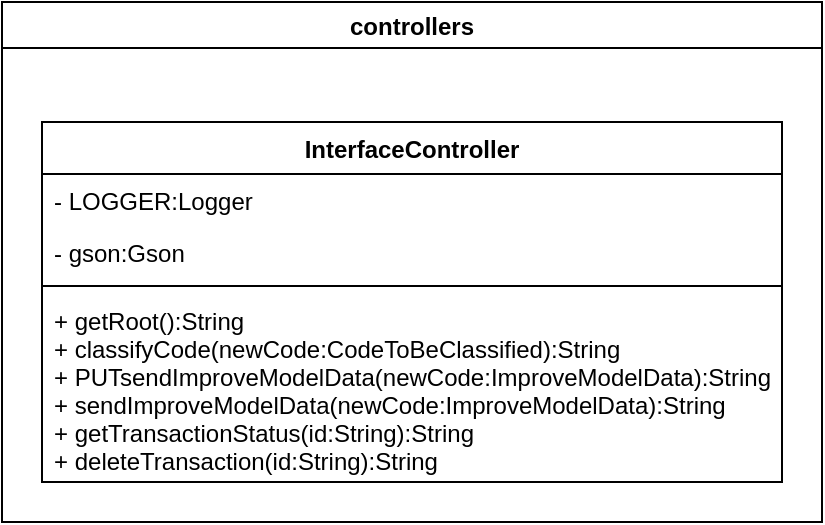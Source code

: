 <mxfile version="15.6.3" type="github">
  <diagram id="Hn6ZXTN4Zp_iwNabYg73" name="Page-1">
    <mxGraphModel dx="1422" dy="724" grid="1" gridSize="10" guides="1" tooltips="1" connect="1" arrows="1" fold="1" page="1" pageScale="1" pageWidth="850" pageHeight="1100" math="0" shadow="0">
      <root>
        <mxCell id="0" />
        <mxCell id="1" parent="0" />
        <mxCell id="F12BsqanBESnn4j_Z6M4-1" value="InterfaceController" style="swimlane;fontStyle=1;align=center;verticalAlign=top;childLayout=stackLayout;horizontal=1;startSize=26;horizontalStack=0;resizeParent=1;resizeParentMax=0;resizeLast=0;collapsible=1;marginBottom=0;" vertex="1" parent="1">
          <mxGeometry x="30" y="300" width="370" height="180" as="geometry" />
        </mxCell>
        <mxCell id="F12BsqanBESnn4j_Z6M4-2" value="- LOGGER:Logger" style="text;strokeColor=none;fillColor=none;align=left;verticalAlign=top;spacingLeft=4;spacingRight=4;overflow=hidden;rotatable=0;points=[[0,0.5],[1,0.5]];portConstraint=eastwest;" vertex="1" parent="F12BsqanBESnn4j_Z6M4-1">
          <mxGeometry y="26" width="370" height="26" as="geometry" />
        </mxCell>
        <mxCell id="F12BsqanBESnn4j_Z6M4-7" value="- gson:Gson" style="text;strokeColor=none;fillColor=none;align=left;verticalAlign=top;spacingLeft=4;spacingRight=4;overflow=hidden;rotatable=0;points=[[0,0.5],[1,0.5]];portConstraint=eastwest;" vertex="1" parent="F12BsqanBESnn4j_Z6M4-1">
          <mxGeometry y="52" width="370" height="26" as="geometry" />
        </mxCell>
        <mxCell id="F12BsqanBESnn4j_Z6M4-3" value="" style="line;strokeWidth=1;fillColor=none;align=left;verticalAlign=middle;spacingTop=-1;spacingLeft=3;spacingRight=3;rotatable=0;labelPosition=right;points=[];portConstraint=eastwest;" vertex="1" parent="F12BsqanBESnn4j_Z6M4-1">
          <mxGeometry y="78" width="370" height="8" as="geometry" />
        </mxCell>
        <mxCell id="F12BsqanBESnn4j_Z6M4-4" value="+ getRoot():String&#xa;+ classifyCode(newCode:CodeToBeClassified):String&#xa;+ PUTsendImproveModelData(newCode:ImproveModelData):String&#xa;+ sendImproveModelData(newCode:ImproveModelData):String&#xa;+ getTransactionStatus(id:String):String&#xa;+ deleteTransaction(id:String):String&#xa;" style="text;strokeColor=none;fillColor=none;align=left;verticalAlign=top;spacingLeft=4;spacingRight=4;overflow=hidden;rotatable=0;points=[[0,0.5],[1,0.5]];portConstraint=eastwest;" vertex="1" parent="F12BsqanBESnn4j_Z6M4-1">
          <mxGeometry y="86" width="370" height="94" as="geometry" />
        </mxCell>
        <mxCell id="F12BsqanBESnn4j_Z6M4-6" value="controllers" style="swimlane;" vertex="1" parent="1">
          <mxGeometry x="10" y="240" width="410" height="260" as="geometry" />
        </mxCell>
      </root>
    </mxGraphModel>
  </diagram>
</mxfile>

